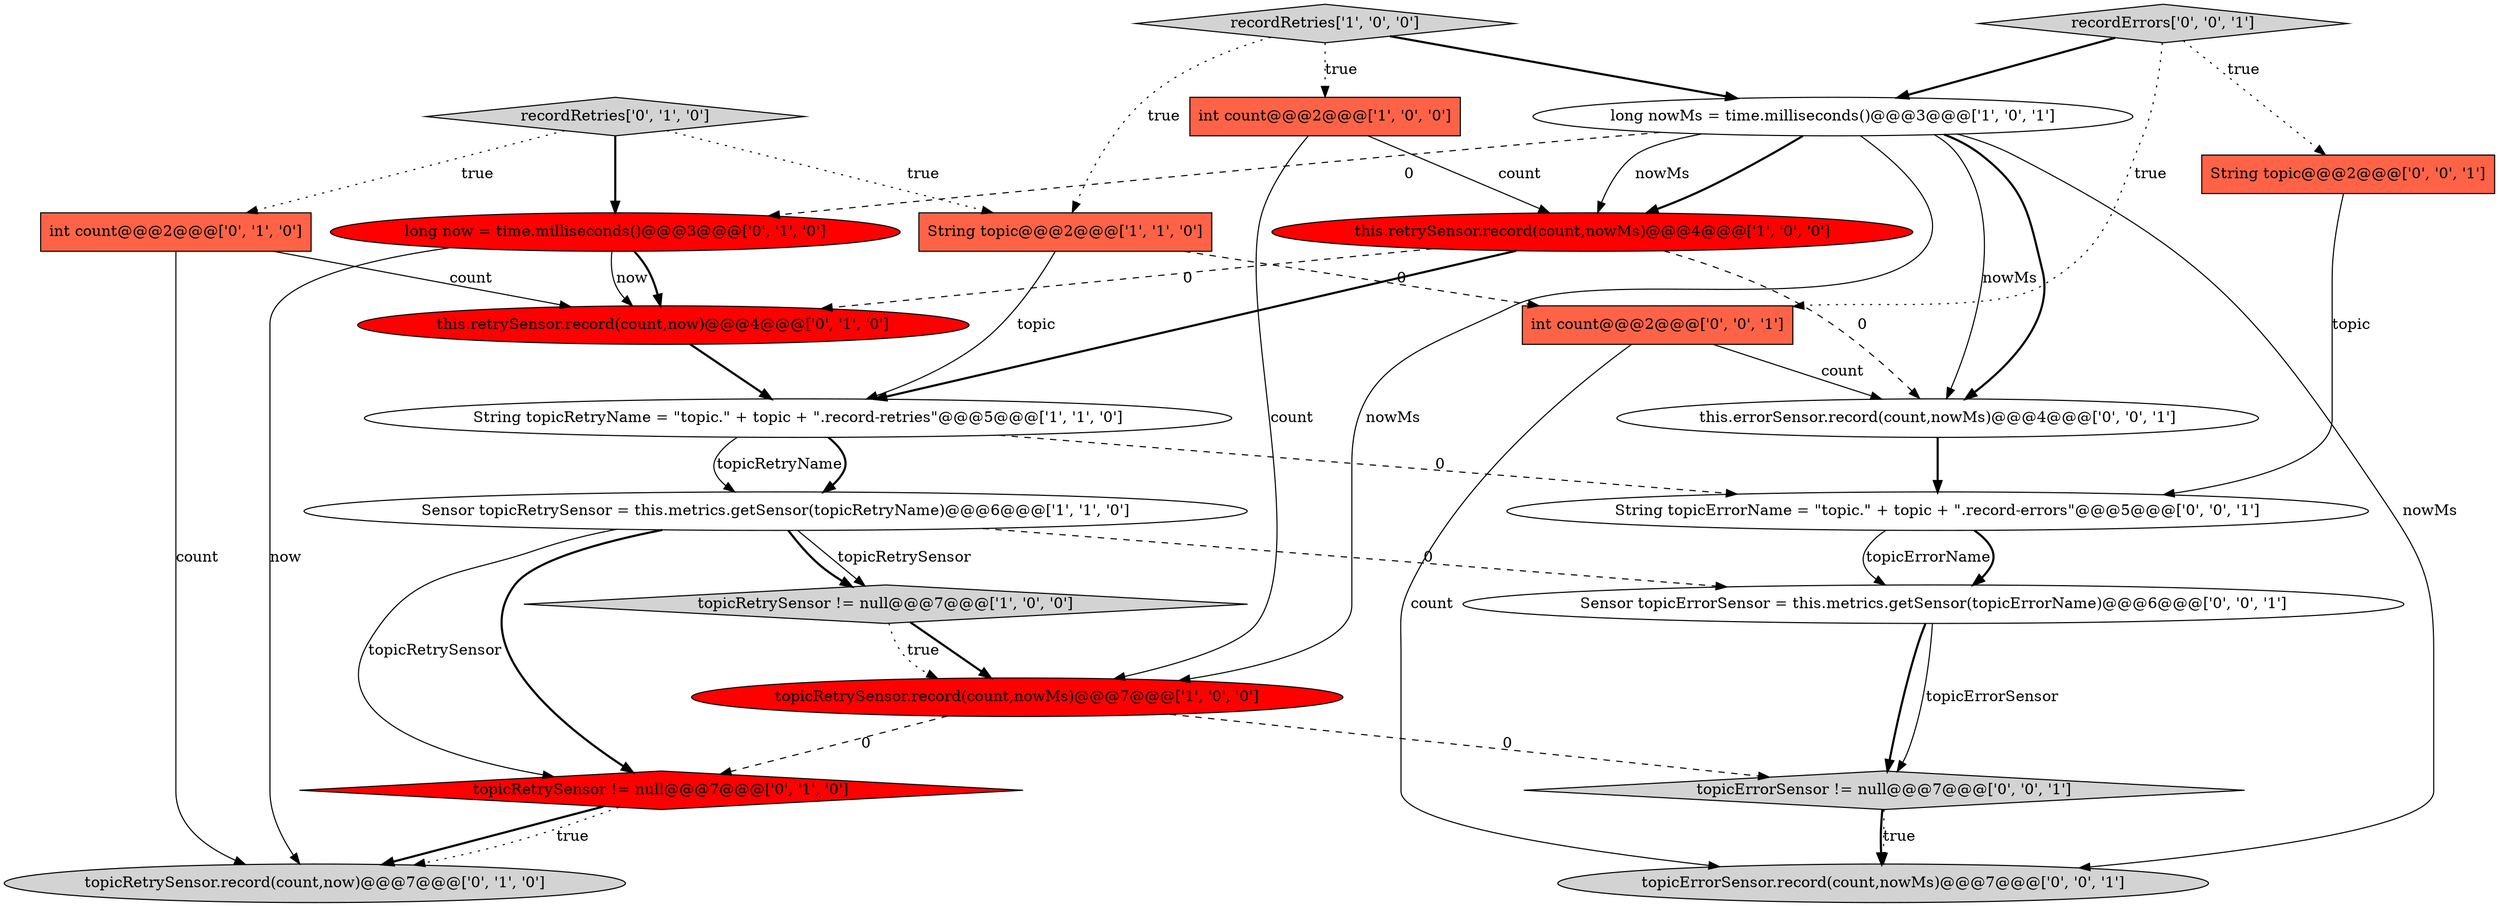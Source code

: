 digraph {
0 [style = filled, label = "int count@@@2@@@['1', '0', '0']", fillcolor = tomato, shape = box image = "AAA0AAABBB1BBB"];
16 [style = filled, label = "topicErrorSensor.record(count,nowMs)@@@7@@@['0', '0', '1']", fillcolor = lightgray, shape = ellipse image = "AAA0AAABBB3BBB"];
18 [style = filled, label = "topicErrorSensor != null@@@7@@@['0', '0', '1']", fillcolor = lightgray, shape = diamond image = "AAA0AAABBB3BBB"];
14 [style = filled, label = "recordRetries['0', '1', '0']", fillcolor = lightgray, shape = diamond image = "AAA0AAABBB2BBB"];
3 [style = filled, label = "this.retrySensor.record(count,nowMs)@@@4@@@['1', '0', '0']", fillcolor = red, shape = ellipse image = "AAA1AAABBB1BBB"];
17 [style = filled, label = "String topic@@@2@@@['0', '0', '1']", fillcolor = tomato, shape = box image = "AAA0AAABBB3BBB"];
11 [style = filled, label = "long now = time.milliseconds()@@@3@@@['0', '1', '0']", fillcolor = red, shape = ellipse image = "AAA1AAABBB2BBB"];
7 [style = filled, label = "Sensor topicRetrySensor = this.metrics.getSensor(topicRetryName)@@@6@@@['1', '1', '0']", fillcolor = white, shape = ellipse image = "AAA0AAABBB1BBB"];
21 [style = filled, label = "Sensor topicErrorSensor = this.metrics.getSensor(topicErrorName)@@@6@@@['0', '0', '1']", fillcolor = white, shape = ellipse image = "AAA0AAABBB3BBB"];
15 [style = filled, label = "recordErrors['0', '0', '1']", fillcolor = lightgray, shape = diamond image = "AAA0AAABBB3BBB"];
9 [style = filled, label = "int count@@@2@@@['0', '1', '0']", fillcolor = tomato, shape = box image = "AAA0AAABBB2BBB"];
12 [style = filled, label = "this.retrySensor.record(count,now)@@@4@@@['0', '1', '0']", fillcolor = red, shape = ellipse image = "AAA1AAABBB2BBB"];
1 [style = filled, label = "topicRetrySensor != null@@@7@@@['1', '0', '0']", fillcolor = lightgray, shape = diamond image = "AAA0AAABBB1BBB"];
2 [style = filled, label = "String topic@@@2@@@['1', '1', '0']", fillcolor = tomato, shape = box image = "AAA0AAABBB1BBB"];
13 [style = filled, label = "topicRetrySensor != null@@@7@@@['0', '1', '0']", fillcolor = red, shape = diamond image = "AAA1AAABBB2BBB"];
5 [style = filled, label = "long nowMs = time.milliseconds()@@@3@@@['1', '0', '1']", fillcolor = white, shape = ellipse image = "AAA0AAABBB1BBB"];
4 [style = filled, label = "topicRetrySensor.record(count,nowMs)@@@7@@@['1', '0', '0']", fillcolor = red, shape = ellipse image = "AAA1AAABBB1BBB"];
20 [style = filled, label = "String topicErrorName = \"topic.\" + topic + \".record-errors\"@@@5@@@['0', '0', '1']", fillcolor = white, shape = ellipse image = "AAA0AAABBB3BBB"];
22 [style = filled, label = "this.errorSensor.record(count,nowMs)@@@4@@@['0', '0', '1']", fillcolor = white, shape = ellipse image = "AAA0AAABBB3BBB"];
8 [style = filled, label = "recordRetries['1', '0', '0']", fillcolor = lightgray, shape = diamond image = "AAA0AAABBB1BBB"];
10 [style = filled, label = "topicRetrySensor.record(count,now)@@@7@@@['0', '1', '0']", fillcolor = lightgray, shape = ellipse image = "AAA0AAABBB2BBB"];
19 [style = filled, label = "int count@@@2@@@['0', '0', '1']", fillcolor = tomato, shape = box image = "AAA0AAABBB3BBB"];
6 [style = filled, label = "String topicRetryName = \"topic.\" + topic + \".record-retries\"@@@5@@@['1', '1', '0']", fillcolor = white, shape = ellipse image = "AAA0AAABBB1BBB"];
7->13 [style = bold, label=""];
5->3 [style = bold, label=""];
13->10 [style = bold, label=""];
7->1 [style = solid, label="topicRetrySensor"];
11->12 [style = solid, label="now"];
14->2 [style = dotted, label="true"];
1->4 [style = bold, label=""];
20->21 [style = solid, label="topicErrorName"];
4->18 [style = dashed, label="0"];
5->4 [style = solid, label="nowMs"];
7->1 [style = bold, label=""];
2->19 [style = dashed, label="0"];
7->21 [style = dashed, label="0"];
0->4 [style = solid, label="count"];
5->3 [style = solid, label="nowMs"];
18->16 [style = dotted, label="true"];
6->20 [style = dashed, label="0"];
9->12 [style = solid, label="count"];
8->2 [style = dotted, label="true"];
3->6 [style = bold, label=""];
11->12 [style = bold, label=""];
1->4 [style = dotted, label="true"];
3->22 [style = dashed, label="0"];
13->10 [style = dotted, label="true"];
12->6 [style = bold, label=""];
9->10 [style = solid, label="count"];
21->18 [style = bold, label=""];
15->5 [style = bold, label=""];
5->22 [style = solid, label="nowMs"];
17->20 [style = solid, label="topic"];
2->6 [style = solid, label="topic"];
20->21 [style = bold, label=""];
19->16 [style = solid, label="count"];
15->17 [style = dotted, label="true"];
0->3 [style = solid, label="count"];
7->13 [style = solid, label="topicRetrySensor"];
21->18 [style = solid, label="topicErrorSensor"];
3->12 [style = dashed, label="0"];
8->5 [style = bold, label=""];
22->20 [style = bold, label=""];
5->11 [style = dashed, label="0"];
6->7 [style = solid, label="topicRetryName"];
5->16 [style = solid, label="nowMs"];
15->19 [style = dotted, label="true"];
8->0 [style = dotted, label="true"];
11->10 [style = solid, label="now"];
14->9 [style = dotted, label="true"];
6->7 [style = bold, label=""];
4->13 [style = dashed, label="0"];
5->22 [style = bold, label=""];
14->11 [style = bold, label=""];
19->22 [style = solid, label="count"];
18->16 [style = bold, label=""];
}
